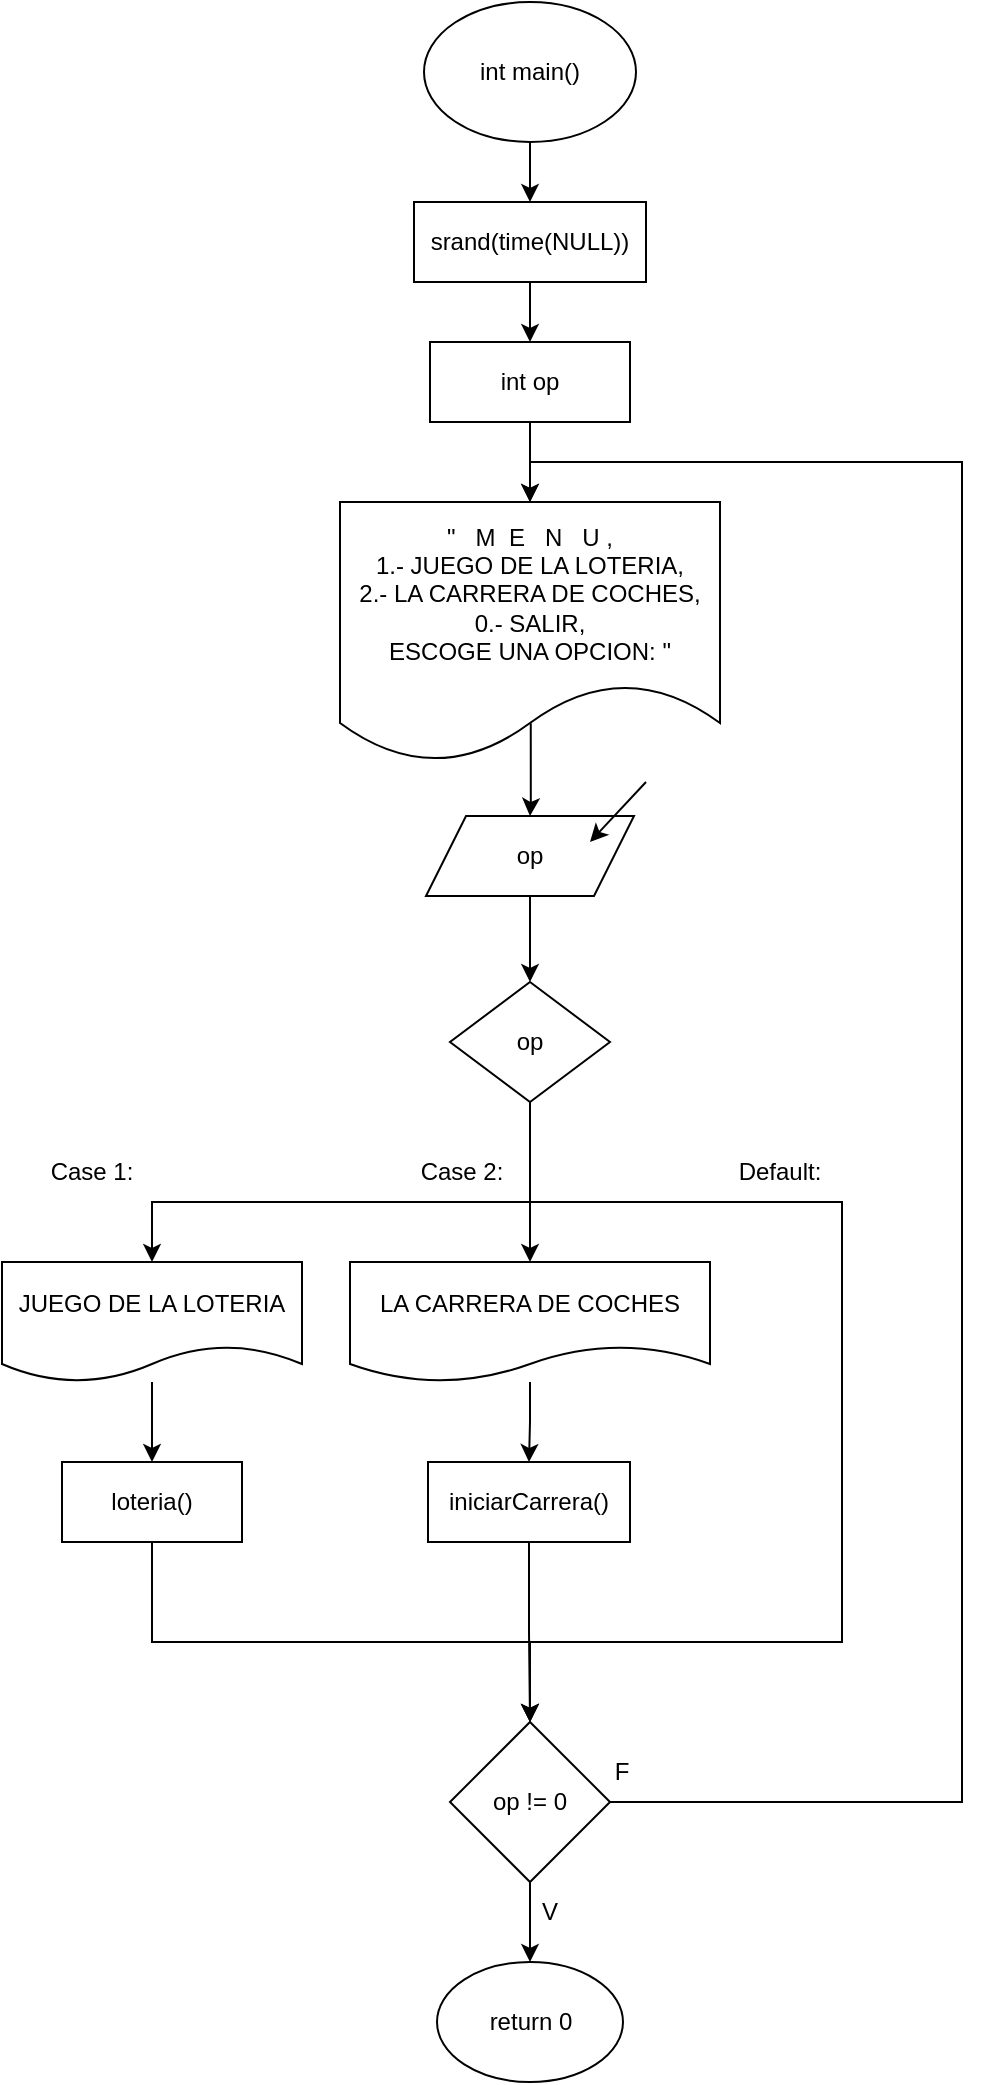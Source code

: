 <mxfile version="21.8.2" type="device">
  <diagram name="Página-1" id="LstiYGEXyLYIb6DwfCMF">
    <mxGraphModel dx="1687" dy="904" grid="1" gridSize="10" guides="1" tooltips="1" connect="1" arrows="1" fold="1" page="1" pageScale="1" pageWidth="827" pageHeight="1169" math="0" shadow="0">
      <root>
        <mxCell id="0" />
        <mxCell id="1" parent="0" />
        <mxCell id="ayrhzKMhdL5xQ_Is3vg9-6" style="edgeStyle=orthogonalEdgeStyle;rounded=0;orthogonalLoop=1;jettySize=auto;html=1;entryX=0.5;entryY=0;entryDx=0;entryDy=0;" edge="1" parent="1" source="ayrhzKMhdL5xQ_Is3vg9-1" target="ayrhzKMhdL5xQ_Is3vg9-2">
          <mxGeometry relative="1" as="geometry" />
        </mxCell>
        <mxCell id="ayrhzKMhdL5xQ_Is3vg9-1" value="int main()" style="ellipse;whiteSpace=wrap;html=1;" vertex="1" parent="1">
          <mxGeometry x="361" y="20" width="106" height="70" as="geometry" />
        </mxCell>
        <mxCell id="ayrhzKMhdL5xQ_Is3vg9-7" style="edgeStyle=orthogonalEdgeStyle;rounded=0;orthogonalLoop=1;jettySize=auto;html=1;" edge="1" parent="1" source="ayrhzKMhdL5xQ_Is3vg9-2" target="ayrhzKMhdL5xQ_Is3vg9-3">
          <mxGeometry relative="1" as="geometry" />
        </mxCell>
        <mxCell id="ayrhzKMhdL5xQ_Is3vg9-2" value="srand(time(NULL))" style="rounded=0;whiteSpace=wrap;html=1;" vertex="1" parent="1">
          <mxGeometry x="356" y="120" width="116" height="40" as="geometry" />
        </mxCell>
        <mxCell id="ayrhzKMhdL5xQ_Is3vg9-8" style="edgeStyle=orthogonalEdgeStyle;rounded=0;orthogonalLoop=1;jettySize=auto;html=1;entryX=0.5;entryY=0;entryDx=0;entryDy=0;" edge="1" parent="1" source="ayrhzKMhdL5xQ_Is3vg9-3" target="ayrhzKMhdL5xQ_Is3vg9-4">
          <mxGeometry relative="1" as="geometry" />
        </mxCell>
        <mxCell id="ayrhzKMhdL5xQ_Is3vg9-3" value="int op" style="rounded=0;whiteSpace=wrap;html=1;" vertex="1" parent="1">
          <mxGeometry x="364" y="190" width="100" height="40" as="geometry" />
        </mxCell>
        <mxCell id="ayrhzKMhdL5xQ_Is3vg9-13" style="edgeStyle=orthogonalEdgeStyle;rounded=0;orthogonalLoop=1;jettySize=auto;html=1;entryX=0.5;entryY=0;entryDx=0;entryDy=0;exitX=0.502;exitY=0.851;exitDx=0;exitDy=0;exitPerimeter=0;" edge="1" parent="1" source="ayrhzKMhdL5xQ_Is3vg9-4" target="ayrhzKMhdL5xQ_Is3vg9-9">
          <mxGeometry relative="1" as="geometry" />
        </mxCell>
        <mxCell id="ayrhzKMhdL5xQ_Is3vg9-4" value="&quot;&amp;nbsp; &amp;nbsp;M&amp;nbsp; E&amp;nbsp; &amp;nbsp;N&amp;nbsp; &amp;nbsp;U ,&lt;br&gt;1.- JUEGO DE LA LOTERIA,&lt;br&gt;2.- LA CARRERA DE COCHES,&lt;br&gt;0.- SALIR,&lt;br&gt;ESCOGE UNA OPCION: &quot;" style="shape=document;whiteSpace=wrap;html=1;boundedLbl=1;" vertex="1" parent="1">
          <mxGeometry x="319" y="270" width="190" height="130" as="geometry" />
        </mxCell>
        <mxCell id="ayrhzKMhdL5xQ_Is3vg9-12" value="" style="group" vertex="1" connectable="0" parent="1">
          <mxGeometry x="362" y="410" width="110" height="57" as="geometry" />
        </mxCell>
        <mxCell id="ayrhzKMhdL5xQ_Is3vg9-9" value="op" style="shape=parallelogram;perimeter=parallelogramPerimeter;whiteSpace=wrap;html=1;fixedSize=1;" vertex="1" parent="ayrhzKMhdL5xQ_Is3vg9-12">
          <mxGeometry y="17" width="104" height="40" as="geometry" />
        </mxCell>
        <mxCell id="ayrhzKMhdL5xQ_Is3vg9-10" value="" style="endArrow=classic;html=1;rounded=0;" edge="1" parent="ayrhzKMhdL5xQ_Is3vg9-12">
          <mxGeometry width="50" height="50" relative="1" as="geometry">
            <mxPoint x="110" as="sourcePoint" />
            <mxPoint x="82" y="30" as="targetPoint" />
          </mxGeometry>
        </mxCell>
        <mxCell id="ayrhzKMhdL5xQ_Is3vg9-22" style="edgeStyle=orthogonalEdgeStyle;rounded=0;orthogonalLoop=1;jettySize=auto;html=1;entryX=0.5;entryY=0;entryDx=0;entryDy=0;" edge="1" parent="1" source="ayrhzKMhdL5xQ_Is3vg9-14" target="ayrhzKMhdL5xQ_Is3vg9-16">
          <mxGeometry relative="1" as="geometry" />
        </mxCell>
        <mxCell id="ayrhzKMhdL5xQ_Is3vg9-23" style="edgeStyle=orthogonalEdgeStyle;rounded=0;orthogonalLoop=1;jettySize=auto;html=1;entryX=0.5;entryY=0;entryDx=0;entryDy=0;" edge="1" parent="1" source="ayrhzKMhdL5xQ_Is3vg9-14" target="ayrhzKMhdL5xQ_Is3vg9-15">
          <mxGeometry relative="1" as="geometry">
            <Array as="points">
              <mxPoint x="414" y="620" />
              <mxPoint x="225" y="620" />
            </Array>
          </mxGeometry>
        </mxCell>
        <mxCell id="ayrhzKMhdL5xQ_Is3vg9-26" style="edgeStyle=orthogonalEdgeStyle;rounded=0;orthogonalLoop=1;jettySize=auto;html=1;entryX=0.5;entryY=0;entryDx=0;entryDy=0;" edge="1" parent="1" source="ayrhzKMhdL5xQ_Is3vg9-14" target="ayrhzKMhdL5xQ_Is3vg9-24">
          <mxGeometry relative="1" as="geometry">
            <Array as="points">
              <mxPoint x="414" y="620" />
              <mxPoint x="570" y="620" />
              <mxPoint x="570" y="840" />
              <mxPoint x="414" y="840" />
            </Array>
          </mxGeometry>
        </mxCell>
        <mxCell id="ayrhzKMhdL5xQ_Is3vg9-14" value="op" style="rhombus;whiteSpace=wrap;html=1;" vertex="1" parent="1">
          <mxGeometry x="374" y="510" width="80" height="60" as="geometry" />
        </mxCell>
        <mxCell id="ayrhzKMhdL5xQ_Is3vg9-29" style="edgeStyle=orthogonalEdgeStyle;rounded=0;orthogonalLoop=1;jettySize=auto;html=1;entryX=0.5;entryY=0;entryDx=0;entryDy=0;" edge="1" parent="1" source="ayrhzKMhdL5xQ_Is3vg9-15" target="ayrhzKMhdL5xQ_Is3vg9-28">
          <mxGeometry relative="1" as="geometry" />
        </mxCell>
        <mxCell id="ayrhzKMhdL5xQ_Is3vg9-15" value="JUEGO DE LA LOTERIA" style="shape=document;whiteSpace=wrap;html=1;boundedLbl=1;" vertex="1" parent="1">
          <mxGeometry x="150" y="650" width="150" height="60" as="geometry" />
        </mxCell>
        <mxCell id="ayrhzKMhdL5xQ_Is3vg9-36" style="edgeStyle=orthogonalEdgeStyle;rounded=0;orthogonalLoop=1;jettySize=auto;html=1;entryX=0.5;entryY=0;entryDx=0;entryDy=0;" edge="1" parent="1" source="ayrhzKMhdL5xQ_Is3vg9-16" target="ayrhzKMhdL5xQ_Is3vg9-35">
          <mxGeometry relative="1" as="geometry" />
        </mxCell>
        <mxCell id="ayrhzKMhdL5xQ_Is3vg9-16" value="LA CARRERA DE COCHES" style="shape=document;whiteSpace=wrap;html=1;boundedLbl=1;" vertex="1" parent="1">
          <mxGeometry x="324" y="650" width="180" height="60" as="geometry" />
        </mxCell>
        <mxCell id="ayrhzKMhdL5xQ_Is3vg9-19" value="Case 1:" style="text;html=1;strokeColor=none;fillColor=none;align=center;verticalAlign=middle;whiteSpace=wrap;rounded=0;" vertex="1" parent="1">
          <mxGeometry x="165" y="590" width="60" height="30" as="geometry" />
        </mxCell>
        <mxCell id="ayrhzKMhdL5xQ_Is3vg9-20" value="Case 2:" style="text;html=1;strokeColor=none;fillColor=none;align=center;verticalAlign=middle;whiteSpace=wrap;rounded=0;" vertex="1" parent="1">
          <mxGeometry x="350" y="590" width="60" height="30" as="geometry" />
        </mxCell>
        <mxCell id="ayrhzKMhdL5xQ_Is3vg9-21" value="" style="edgeStyle=orthogonalEdgeStyle;rounded=0;orthogonalLoop=1;jettySize=auto;html=1;" edge="1" parent="1" source="ayrhzKMhdL5xQ_Is3vg9-9" target="ayrhzKMhdL5xQ_Is3vg9-14">
          <mxGeometry relative="1" as="geometry" />
        </mxCell>
        <mxCell id="ayrhzKMhdL5xQ_Is3vg9-31" style="edgeStyle=orthogonalEdgeStyle;rounded=0;orthogonalLoop=1;jettySize=auto;html=1;entryX=0.5;entryY=0;entryDx=0;entryDy=0;" edge="1" parent="1" source="ayrhzKMhdL5xQ_Is3vg9-24" target="ayrhzKMhdL5xQ_Is3vg9-25">
          <mxGeometry relative="1" as="geometry" />
        </mxCell>
        <mxCell id="ayrhzKMhdL5xQ_Is3vg9-32" style="edgeStyle=orthogonalEdgeStyle;rounded=0;orthogonalLoop=1;jettySize=auto;html=1;entryX=0.5;entryY=0;entryDx=0;entryDy=0;" edge="1" parent="1" source="ayrhzKMhdL5xQ_Is3vg9-24" target="ayrhzKMhdL5xQ_Is3vg9-4">
          <mxGeometry relative="1" as="geometry">
            <mxPoint x="414" y="250" as="targetPoint" />
            <Array as="points">
              <mxPoint x="630" y="920" />
              <mxPoint x="630" y="250" />
              <mxPoint x="414" y="250" />
            </Array>
          </mxGeometry>
        </mxCell>
        <mxCell id="ayrhzKMhdL5xQ_Is3vg9-24" value="op != 0" style="rhombus;whiteSpace=wrap;html=1;" vertex="1" parent="1">
          <mxGeometry x="374" y="880" width="80" height="80" as="geometry" />
        </mxCell>
        <mxCell id="ayrhzKMhdL5xQ_Is3vg9-25" value="return 0" style="ellipse;whiteSpace=wrap;html=1;" vertex="1" parent="1">
          <mxGeometry x="367.5" y="1000" width="93" height="60" as="geometry" />
        </mxCell>
        <mxCell id="ayrhzKMhdL5xQ_Is3vg9-27" value="Default:" style="text;html=1;strokeColor=none;fillColor=none;align=center;verticalAlign=middle;whiteSpace=wrap;rounded=0;" vertex="1" parent="1">
          <mxGeometry x="509" y="590" width="60" height="30" as="geometry" />
        </mxCell>
        <mxCell id="ayrhzKMhdL5xQ_Is3vg9-30" style="edgeStyle=orthogonalEdgeStyle;rounded=0;orthogonalLoop=1;jettySize=auto;html=1;entryX=0.5;entryY=0;entryDx=0;entryDy=0;" edge="1" parent="1" source="ayrhzKMhdL5xQ_Is3vg9-28" target="ayrhzKMhdL5xQ_Is3vg9-24">
          <mxGeometry relative="1" as="geometry">
            <Array as="points">
              <mxPoint x="225" y="840" />
              <mxPoint x="414" y="840" />
            </Array>
          </mxGeometry>
        </mxCell>
        <mxCell id="ayrhzKMhdL5xQ_Is3vg9-28" value="loteria()" style="rounded=0;whiteSpace=wrap;html=1;" vertex="1" parent="1">
          <mxGeometry x="180" y="750" width="90" height="40" as="geometry" />
        </mxCell>
        <mxCell id="ayrhzKMhdL5xQ_Is3vg9-33" value="V" style="text;html=1;strokeColor=none;fillColor=none;align=center;verticalAlign=middle;whiteSpace=wrap;rounded=0;" vertex="1" parent="1">
          <mxGeometry x="394" y="960" width="60" height="30" as="geometry" />
        </mxCell>
        <mxCell id="ayrhzKMhdL5xQ_Is3vg9-34" value="F" style="text;html=1;strokeColor=none;fillColor=none;align=center;verticalAlign=middle;whiteSpace=wrap;rounded=0;" vertex="1" parent="1">
          <mxGeometry x="430" y="890" width="60" height="30" as="geometry" />
        </mxCell>
        <mxCell id="ayrhzKMhdL5xQ_Is3vg9-37" style="edgeStyle=orthogonalEdgeStyle;rounded=0;orthogonalLoop=1;jettySize=auto;html=1;entryX=0.5;entryY=0;entryDx=0;entryDy=0;" edge="1" parent="1" source="ayrhzKMhdL5xQ_Is3vg9-35" target="ayrhzKMhdL5xQ_Is3vg9-24">
          <mxGeometry relative="1" as="geometry" />
        </mxCell>
        <mxCell id="ayrhzKMhdL5xQ_Is3vg9-35" value="iniciarCarrera()" style="rounded=0;whiteSpace=wrap;html=1;" vertex="1" parent="1">
          <mxGeometry x="363" y="750" width="101" height="40" as="geometry" />
        </mxCell>
      </root>
    </mxGraphModel>
  </diagram>
</mxfile>
